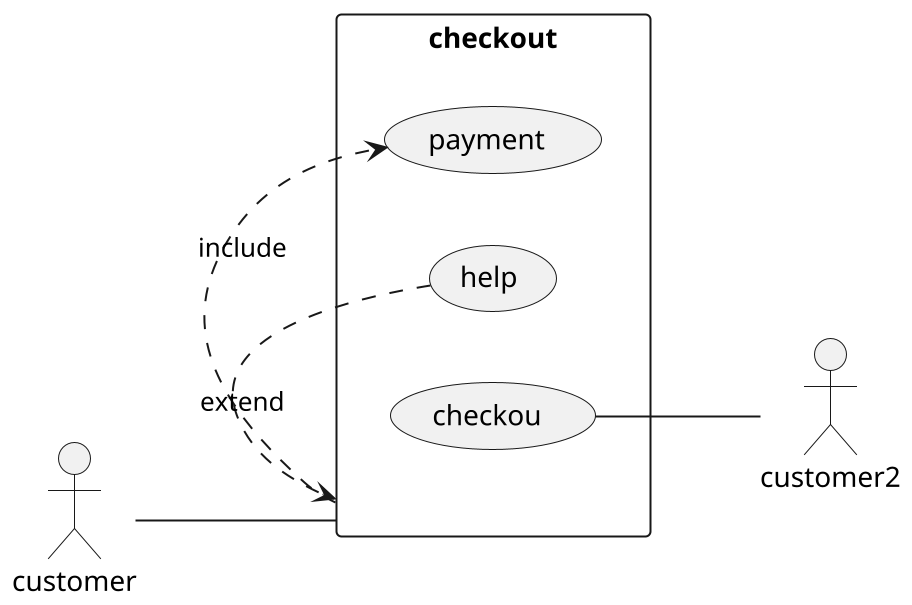 @startuml
scale 2
left to right direction
skinparam packageStyle rect
actor customer
actor customer2
rectangle checkout {
    customer -- (checkout)
    (checkout).> (payment): include
    (help).> (checkout): extend
    (checkou) -- customer2
}
@enduml